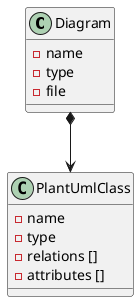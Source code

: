 @startuml

class Diagram {
    - name
    - type
    - file
}

class PlantUmlClass {
    - name
    - type
    - relations []
    - attributes []
}

Diagram *--> PlantUmlClass

@enduml

